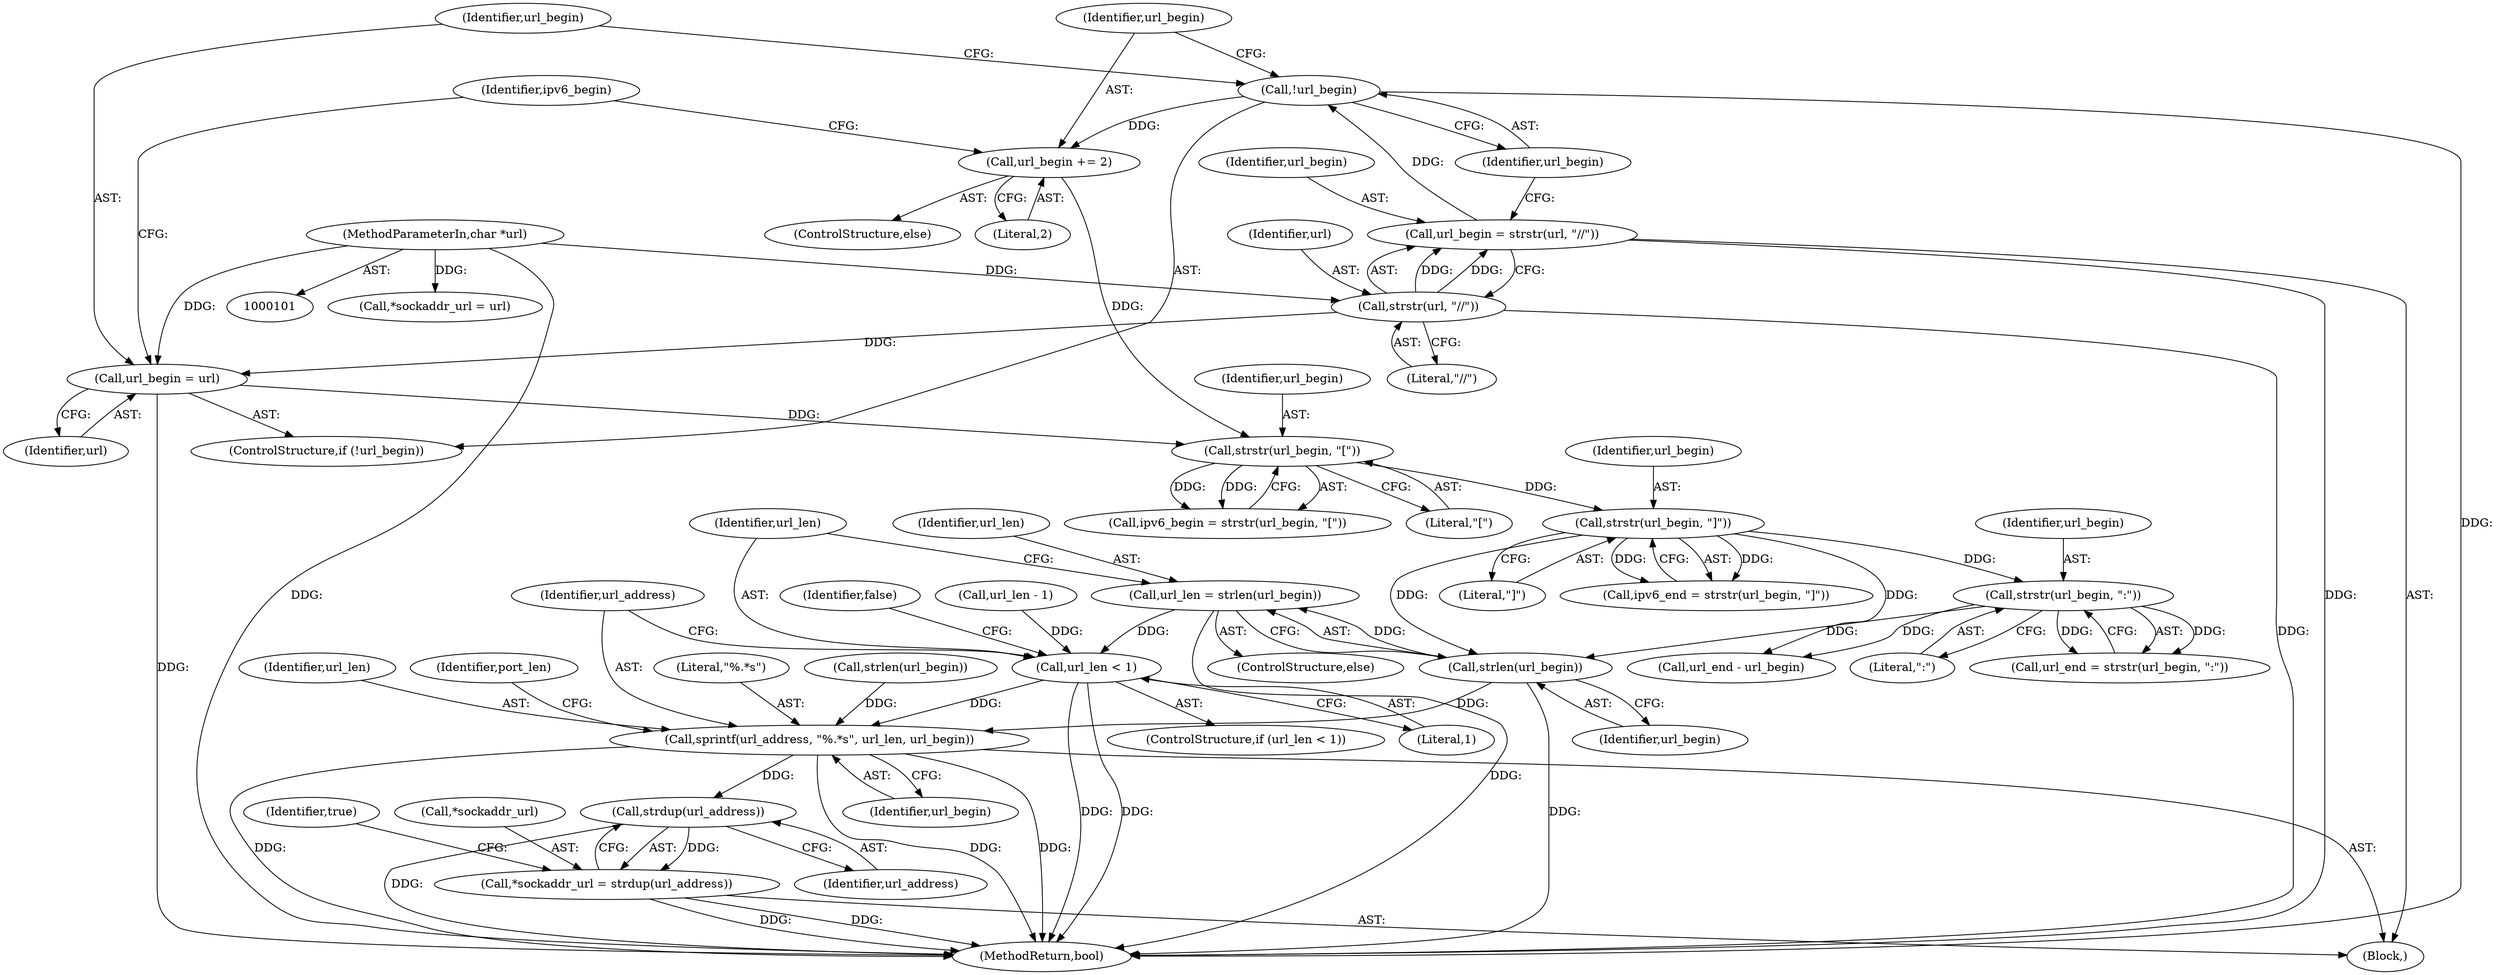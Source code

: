 digraph "0_cgminer_e1c5050734123973b99d181c45e74b2cbb00272e@API" {
"1000197" [label="(Call,url_len = strlen(url_begin))"];
"1000199" [label="(Call,strlen(url_begin))"];
"1000166" [label="(Call,strstr(url_begin, \":\"))"];
"1000147" [label="(Call,strstr(url_begin, \"]\"))"];
"1000142" [label="(Call,strstr(url_begin, \"[\"))"];
"1000133" [label="(Call,url_begin = url)"];
"1000127" [label="(Call,strstr(url, \"//\"))"];
"1000102" [label="(MethodParameterIn,char *url)"];
"1000137" [label="(Call,url_begin += 2)"];
"1000131" [label="(Call,!url_begin)"];
"1000125" [label="(Call,url_begin = strstr(url, \"//\"))"];
"1000202" [label="(Call,url_len < 1)"];
"1000207" [label="(Call,sprintf(url_address, \"%.*s\", url_len, url_begin))"];
"1000245" [label="(Call,strdup(url_address))"];
"1000242" [label="(Call,*sockaddr_url = strdup(url_address))"];
"1000197" [label="(Call,url_len = strlen(url_begin))"];
"1000166" [label="(Call,strstr(url_begin, \":\"))"];
"1000139" [label="(Literal,2)"];
"1000182" [label="(Call,url_len - 1)"];
"1000242" [label="(Call,*sockaddr_url = strdup(url_address))"];
"1000126" [label="(Identifier,url_begin)"];
"1000198" [label="(Identifier,url_len)"];
"1000196" [label="(ControlStructure,else)"];
"1000243" [label="(Call,*sockaddr_url)"];
"1000128" [label="(Identifier,url)"];
"1000246" [label="(Identifier,url_address)"];
"1000143" [label="(Identifier,url_begin)"];
"1000137" [label="(Call,url_begin += 2)"];
"1000167" [label="(Identifier,url_begin)"];
"1000130" [label="(ControlStructure,if (!url_begin))"];
"1000249" [label="(MethodReturn,bool)"];
"1000180" [label="(Call,strlen(url_begin))"];
"1000206" [label="(Identifier,false)"];
"1000248" [label="(Identifier,true)"];
"1000141" [label="(Identifier,ipv6_begin)"];
"1000204" [label="(Literal,1)"];
"1000140" [label="(Call,ipv6_begin = strstr(url_begin, \"[\"))"];
"1000210" [label="(Identifier,url_len)"];
"1000213" [label="(Identifier,port_len)"];
"1000142" [label="(Call,strstr(url_begin, \"[\"))"];
"1000164" [label="(Call,url_end = strstr(url_begin, \":\"))"];
"1000136" [label="(ControlStructure,else)"];
"1000148" [label="(Identifier,url_begin)"];
"1000147" [label="(Call,strstr(url_begin, \"]\"))"];
"1000135" [label="(Identifier,url)"];
"1000203" [label="(Identifier,url_len)"];
"1000138" [label="(Identifier,url_begin)"];
"1000200" [label="(Identifier,url_begin)"];
"1000211" [label="(Identifier,url_begin)"];
"1000245" [label="(Call,strdup(url_address))"];
"1000129" [label="(Literal,\"//\")"];
"1000133" [label="(Call,url_begin = url)"];
"1000207" [label="(Call,sprintf(url_address, \"%.*s\", url_len, url_begin))"];
"1000131" [label="(Call,!url_begin)"];
"1000125" [label="(Call,url_begin = strstr(url, \"//\"))"];
"1000127" [label="(Call,strstr(url, \"//\"))"];
"1000168" [label="(Literal,\":\")"];
"1000102" [label="(MethodParameterIn,char *url)"];
"1000202" [label="(Call,url_len < 1)"];
"1000149" [label="(Literal,\"]\")"];
"1000201" [label="(ControlStructure,if (url_len < 1))"];
"1000134" [label="(Identifier,url_begin)"];
"1000174" [label="(Call,url_end - url_begin)"];
"1000132" [label="(Identifier,url_begin)"];
"1000145" [label="(Call,ipv6_end = strstr(url_begin, \"]\"))"];
"1000209" [label="(Literal,\"%.*s\")"];
"1000105" [label="(Block,)"];
"1000208" [label="(Identifier,url_address)"];
"1000199" [label="(Call,strlen(url_begin))"];
"1000121" [label="(Call,*sockaddr_url = url)"];
"1000144" [label="(Literal,\"[\")"];
"1000197" -> "1000196"  [label="AST: "];
"1000197" -> "1000199"  [label="CFG: "];
"1000198" -> "1000197"  [label="AST: "];
"1000199" -> "1000197"  [label="AST: "];
"1000203" -> "1000197"  [label="CFG: "];
"1000197" -> "1000249"  [label="DDG: "];
"1000199" -> "1000197"  [label="DDG: "];
"1000197" -> "1000202"  [label="DDG: "];
"1000199" -> "1000200"  [label="CFG: "];
"1000200" -> "1000199"  [label="AST: "];
"1000199" -> "1000249"  [label="DDG: "];
"1000166" -> "1000199"  [label="DDG: "];
"1000147" -> "1000199"  [label="DDG: "];
"1000199" -> "1000207"  [label="DDG: "];
"1000166" -> "1000164"  [label="AST: "];
"1000166" -> "1000168"  [label="CFG: "];
"1000167" -> "1000166"  [label="AST: "];
"1000168" -> "1000166"  [label="AST: "];
"1000164" -> "1000166"  [label="CFG: "];
"1000166" -> "1000164"  [label="DDG: "];
"1000166" -> "1000164"  [label="DDG: "];
"1000147" -> "1000166"  [label="DDG: "];
"1000166" -> "1000174"  [label="DDG: "];
"1000147" -> "1000145"  [label="AST: "];
"1000147" -> "1000149"  [label="CFG: "];
"1000148" -> "1000147"  [label="AST: "];
"1000149" -> "1000147"  [label="AST: "];
"1000145" -> "1000147"  [label="CFG: "];
"1000147" -> "1000145"  [label="DDG: "];
"1000147" -> "1000145"  [label="DDG: "];
"1000142" -> "1000147"  [label="DDG: "];
"1000147" -> "1000174"  [label="DDG: "];
"1000142" -> "1000140"  [label="AST: "];
"1000142" -> "1000144"  [label="CFG: "];
"1000143" -> "1000142"  [label="AST: "];
"1000144" -> "1000142"  [label="AST: "];
"1000140" -> "1000142"  [label="CFG: "];
"1000142" -> "1000140"  [label="DDG: "];
"1000142" -> "1000140"  [label="DDG: "];
"1000133" -> "1000142"  [label="DDG: "];
"1000137" -> "1000142"  [label="DDG: "];
"1000133" -> "1000130"  [label="AST: "];
"1000133" -> "1000135"  [label="CFG: "];
"1000134" -> "1000133"  [label="AST: "];
"1000135" -> "1000133"  [label="AST: "];
"1000141" -> "1000133"  [label="CFG: "];
"1000133" -> "1000249"  [label="DDG: "];
"1000127" -> "1000133"  [label="DDG: "];
"1000102" -> "1000133"  [label="DDG: "];
"1000127" -> "1000125"  [label="AST: "];
"1000127" -> "1000129"  [label="CFG: "];
"1000128" -> "1000127"  [label="AST: "];
"1000129" -> "1000127"  [label="AST: "];
"1000125" -> "1000127"  [label="CFG: "];
"1000127" -> "1000249"  [label="DDG: "];
"1000127" -> "1000125"  [label="DDG: "];
"1000127" -> "1000125"  [label="DDG: "];
"1000102" -> "1000127"  [label="DDG: "];
"1000102" -> "1000101"  [label="AST: "];
"1000102" -> "1000249"  [label="DDG: "];
"1000102" -> "1000121"  [label="DDG: "];
"1000137" -> "1000136"  [label="AST: "];
"1000137" -> "1000139"  [label="CFG: "];
"1000138" -> "1000137"  [label="AST: "];
"1000139" -> "1000137"  [label="AST: "];
"1000141" -> "1000137"  [label="CFG: "];
"1000131" -> "1000137"  [label="DDG: "];
"1000131" -> "1000130"  [label="AST: "];
"1000131" -> "1000132"  [label="CFG: "];
"1000132" -> "1000131"  [label="AST: "];
"1000134" -> "1000131"  [label="CFG: "];
"1000138" -> "1000131"  [label="CFG: "];
"1000131" -> "1000249"  [label="DDG: "];
"1000125" -> "1000131"  [label="DDG: "];
"1000125" -> "1000105"  [label="AST: "];
"1000126" -> "1000125"  [label="AST: "];
"1000132" -> "1000125"  [label="CFG: "];
"1000125" -> "1000249"  [label="DDG: "];
"1000202" -> "1000201"  [label="AST: "];
"1000202" -> "1000204"  [label="CFG: "];
"1000203" -> "1000202"  [label="AST: "];
"1000204" -> "1000202"  [label="AST: "];
"1000206" -> "1000202"  [label="CFG: "];
"1000208" -> "1000202"  [label="CFG: "];
"1000202" -> "1000249"  [label="DDG: "];
"1000202" -> "1000249"  [label="DDG: "];
"1000182" -> "1000202"  [label="DDG: "];
"1000202" -> "1000207"  [label="DDG: "];
"1000207" -> "1000105"  [label="AST: "];
"1000207" -> "1000211"  [label="CFG: "];
"1000208" -> "1000207"  [label="AST: "];
"1000209" -> "1000207"  [label="AST: "];
"1000210" -> "1000207"  [label="AST: "];
"1000211" -> "1000207"  [label="AST: "];
"1000213" -> "1000207"  [label="CFG: "];
"1000207" -> "1000249"  [label="DDG: "];
"1000207" -> "1000249"  [label="DDG: "];
"1000207" -> "1000249"  [label="DDG: "];
"1000180" -> "1000207"  [label="DDG: "];
"1000207" -> "1000245"  [label="DDG: "];
"1000245" -> "1000242"  [label="AST: "];
"1000245" -> "1000246"  [label="CFG: "];
"1000246" -> "1000245"  [label="AST: "];
"1000242" -> "1000245"  [label="CFG: "];
"1000245" -> "1000249"  [label="DDG: "];
"1000245" -> "1000242"  [label="DDG: "];
"1000242" -> "1000105"  [label="AST: "];
"1000243" -> "1000242"  [label="AST: "];
"1000248" -> "1000242"  [label="CFG: "];
"1000242" -> "1000249"  [label="DDG: "];
"1000242" -> "1000249"  [label="DDG: "];
}
